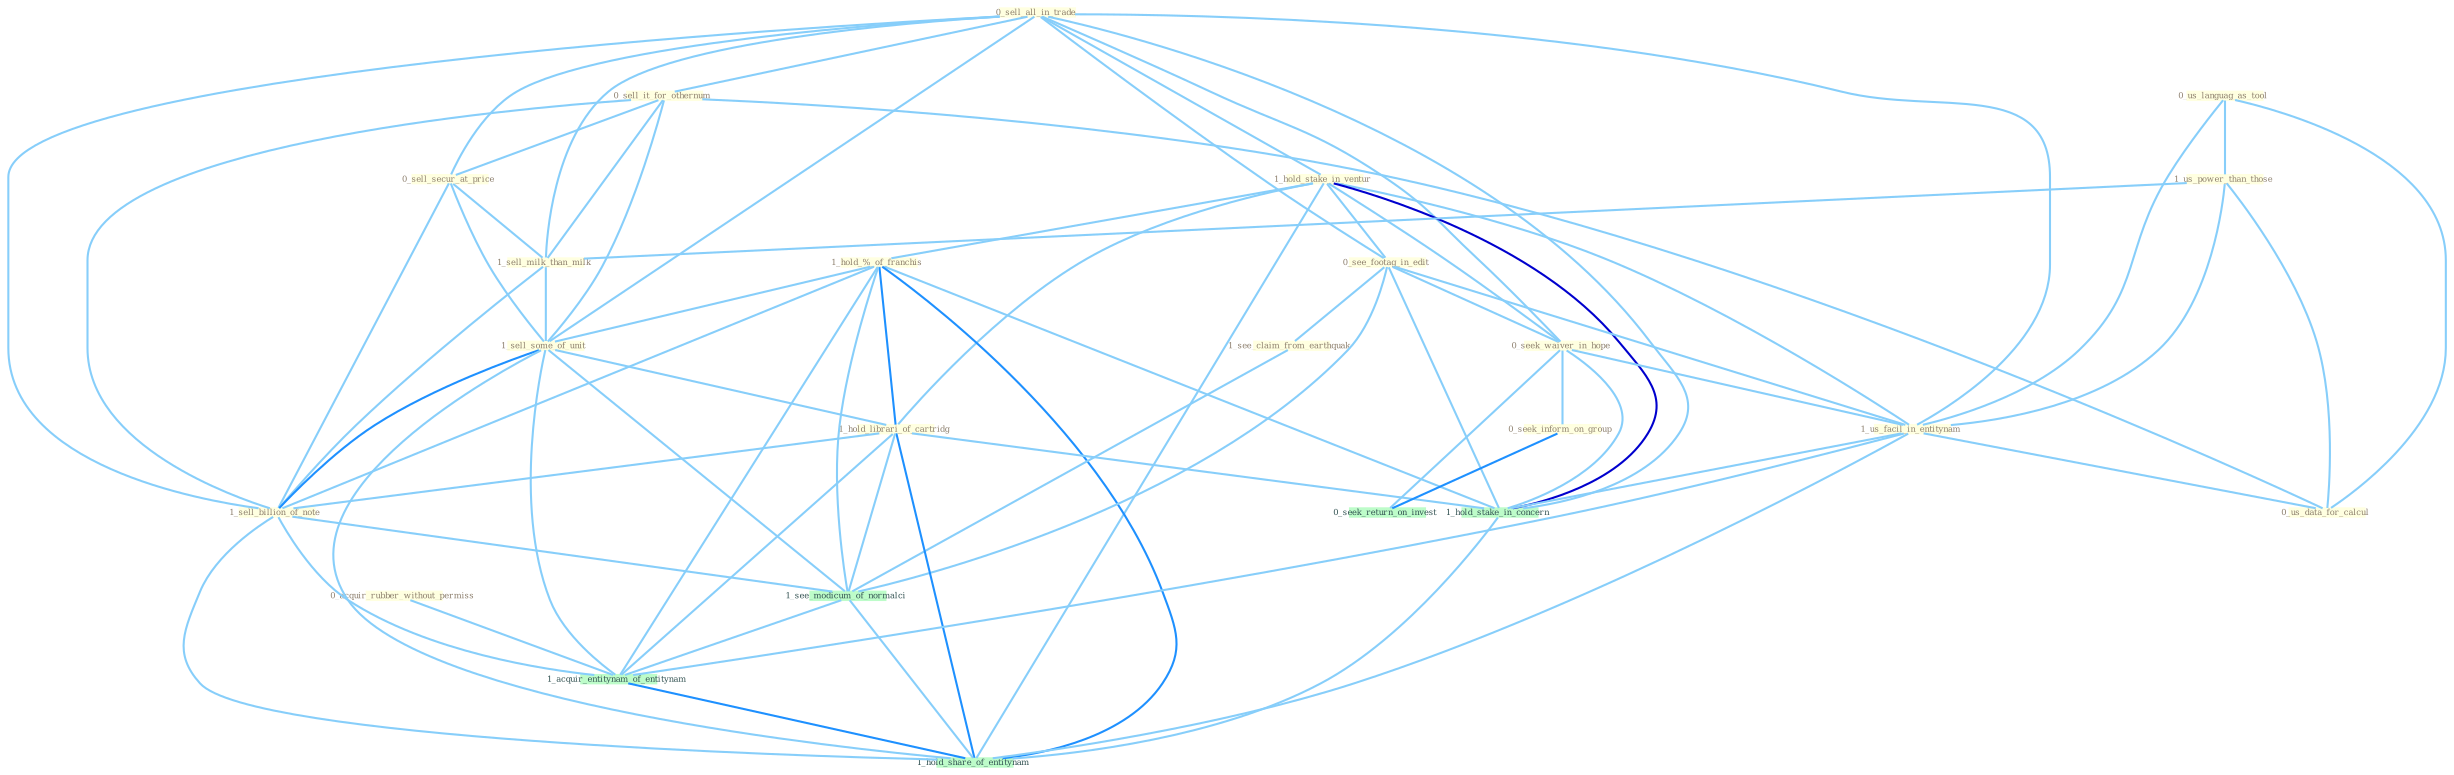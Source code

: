 Graph G{ 
    node
    [shape=polygon,style=filled,width=.5,height=.06,color="#BDFCC9",fixedsize=true,fontsize=4,
    fontcolor="#2f4f4f"];
    {node
    [color="#ffffe0", fontcolor="#8b7d6b"] "0_sell_all_in_trade " "1_hold_stake_in_ventur " "0_us_languag_as_tool " "1_hold_%_of_franchis " "0_see_footag_in_edit " "1_see_claim_from_earthquak " "0_acquir_rubber_without_permiss " "1_us_power_than_those " "0_sell_it_for_othernum " "0_sell_secur_at_price " "1_sell_milk_than_milk " "0_seek_waiver_in_hope " "1_sell_some_of_unit " "1_hold_librari_of_cartridg " "1_sell_billion_of_note " "1_us_facil_in_entitynam " "0_seek_inform_on_group " "0_us_data_for_calcul "}
{node [color="#fff0f5", fontcolor="#b22222"]}
edge [color="#B0E2FF"];

	"0_sell_all_in_trade " -- "1_hold_stake_in_ventur " [w="1", color="#87cefa" ];
	"0_sell_all_in_trade " -- "0_see_footag_in_edit " [w="1", color="#87cefa" ];
	"0_sell_all_in_trade " -- "0_sell_it_for_othernum " [w="1", color="#87cefa" ];
	"0_sell_all_in_trade " -- "0_sell_secur_at_price " [w="1", color="#87cefa" ];
	"0_sell_all_in_trade " -- "1_sell_milk_than_milk " [w="1", color="#87cefa" ];
	"0_sell_all_in_trade " -- "0_seek_waiver_in_hope " [w="1", color="#87cefa" ];
	"0_sell_all_in_trade " -- "1_sell_some_of_unit " [w="1", color="#87cefa" ];
	"0_sell_all_in_trade " -- "1_sell_billion_of_note " [w="1", color="#87cefa" ];
	"0_sell_all_in_trade " -- "1_us_facil_in_entitynam " [w="1", color="#87cefa" ];
	"0_sell_all_in_trade " -- "1_hold_stake_in_concern " [w="1", color="#87cefa" ];
	"1_hold_stake_in_ventur " -- "1_hold_%_of_franchis " [w="1", color="#87cefa" ];
	"1_hold_stake_in_ventur " -- "0_see_footag_in_edit " [w="1", color="#87cefa" ];
	"1_hold_stake_in_ventur " -- "0_seek_waiver_in_hope " [w="1", color="#87cefa" ];
	"1_hold_stake_in_ventur " -- "1_hold_librari_of_cartridg " [w="1", color="#87cefa" ];
	"1_hold_stake_in_ventur " -- "1_us_facil_in_entitynam " [w="1", color="#87cefa" ];
	"1_hold_stake_in_ventur " -- "1_hold_stake_in_concern " [w="3", color="#0000cd" , len=0.6];
	"1_hold_stake_in_ventur " -- "1_hold_share_of_entitynam " [w="1", color="#87cefa" ];
	"0_us_languag_as_tool " -- "1_us_power_than_those " [w="1", color="#87cefa" ];
	"0_us_languag_as_tool " -- "1_us_facil_in_entitynam " [w="1", color="#87cefa" ];
	"0_us_languag_as_tool " -- "0_us_data_for_calcul " [w="1", color="#87cefa" ];
	"1_hold_%_of_franchis " -- "1_sell_some_of_unit " [w="1", color="#87cefa" ];
	"1_hold_%_of_franchis " -- "1_hold_librari_of_cartridg " [w="2", color="#1e90ff" , len=0.8];
	"1_hold_%_of_franchis " -- "1_sell_billion_of_note " [w="1", color="#87cefa" ];
	"1_hold_%_of_franchis " -- "1_hold_stake_in_concern " [w="1", color="#87cefa" ];
	"1_hold_%_of_franchis " -- "1_see_modicum_of_normalci " [w="1", color="#87cefa" ];
	"1_hold_%_of_franchis " -- "1_acquir_entitynam_of_entitynam " [w="1", color="#87cefa" ];
	"1_hold_%_of_franchis " -- "1_hold_share_of_entitynam " [w="2", color="#1e90ff" , len=0.8];
	"0_see_footag_in_edit " -- "1_see_claim_from_earthquak " [w="1", color="#87cefa" ];
	"0_see_footag_in_edit " -- "0_seek_waiver_in_hope " [w="1", color="#87cefa" ];
	"0_see_footag_in_edit " -- "1_us_facil_in_entitynam " [w="1", color="#87cefa" ];
	"0_see_footag_in_edit " -- "1_hold_stake_in_concern " [w="1", color="#87cefa" ];
	"0_see_footag_in_edit " -- "1_see_modicum_of_normalci " [w="1", color="#87cefa" ];
	"1_see_claim_from_earthquak " -- "1_see_modicum_of_normalci " [w="1", color="#87cefa" ];
	"0_acquir_rubber_without_permiss " -- "1_acquir_entitynam_of_entitynam " [w="1", color="#87cefa" ];
	"1_us_power_than_those " -- "1_sell_milk_than_milk " [w="1", color="#87cefa" ];
	"1_us_power_than_those " -- "1_us_facil_in_entitynam " [w="1", color="#87cefa" ];
	"1_us_power_than_those " -- "0_us_data_for_calcul " [w="1", color="#87cefa" ];
	"0_sell_it_for_othernum " -- "0_sell_secur_at_price " [w="1", color="#87cefa" ];
	"0_sell_it_for_othernum " -- "1_sell_milk_than_milk " [w="1", color="#87cefa" ];
	"0_sell_it_for_othernum " -- "1_sell_some_of_unit " [w="1", color="#87cefa" ];
	"0_sell_it_for_othernum " -- "1_sell_billion_of_note " [w="1", color="#87cefa" ];
	"0_sell_it_for_othernum " -- "0_us_data_for_calcul " [w="1", color="#87cefa" ];
	"0_sell_secur_at_price " -- "1_sell_milk_than_milk " [w="1", color="#87cefa" ];
	"0_sell_secur_at_price " -- "1_sell_some_of_unit " [w="1", color="#87cefa" ];
	"0_sell_secur_at_price " -- "1_sell_billion_of_note " [w="1", color="#87cefa" ];
	"1_sell_milk_than_milk " -- "1_sell_some_of_unit " [w="1", color="#87cefa" ];
	"1_sell_milk_than_milk " -- "1_sell_billion_of_note " [w="1", color="#87cefa" ];
	"0_seek_waiver_in_hope " -- "1_us_facil_in_entitynam " [w="1", color="#87cefa" ];
	"0_seek_waiver_in_hope " -- "0_seek_inform_on_group " [w="1", color="#87cefa" ];
	"0_seek_waiver_in_hope " -- "1_hold_stake_in_concern " [w="1", color="#87cefa" ];
	"0_seek_waiver_in_hope " -- "0_seek_return_on_invest " [w="1", color="#87cefa" ];
	"1_sell_some_of_unit " -- "1_hold_librari_of_cartridg " [w="1", color="#87cefa" ];
	"1_sell_some_of_unit " -- "1_sell_billion_of_note " [w="2", color="#1e90ff" , len=0.8];
	"1_sell_some_of_unit " -- "1_see_modicum_of_normalci " [w="1", color="#87cefa" ];
	"1_sell_some_of_unit " -- "1_acquir_entitynam_of_entitynam " [w="1", color="#87cefa" ];
	"1_sell_some_of_unit " -- "1_hold_share_of_entitynam " [w="1", color="#87cefa" ];
	"1_hold_librari_of_cartridg " -- "1_sell_billion_of_note " [w="1", color="#87cefa" ];
	"1_hold_librari_of_cartridg " -- "1_hold_stake_in_concern " [w="1", color="#87cefa" ];
	"1_hold_librari_of_cartridg " -- "1_see_modicum_of_normalci " [w="1", color="#87cefa" ];
	"1_hold_librari_of_cartridg " -- "1_acquir_entitynam_of_entitynam " [w="1", color="#87cefa" ];
	"1_hold_librari_of_cartridg " -- "1_hold_share_of_entitynam " [w="2", color="#1e90ff" , len=0.8];
	"1_sell_billion_of_note " -- "1_see_modicum_of_normalci " [w="1", color="#87cefa" ];
	"1_sell_billion_of_note " -- "1_acquir_entitynam_of_entitynam " [w="1", color="#87cefa" ];
	"1_sell_billion_of_note " -- "1_hold_share_of_entitynam " [w="1", color="#87cefa" ];
	"1_us_facil_in_entitynam " -- "0_us_data_for_calcul " [w="1", color="#87cefa" ];
	"1_us_facil_in_entitynam " -- "1_hold_stake_in_concern " [w="1", color="#87cefa" ];
	"1_us_facil_in_entitynam " -- "1_acquir_entitynam_of_entitynam " [w="1", color="#87cefa" ];
	"1_us_facil_in_entitynam " -- "1_hold_share_of_entitynam " [w="1", color="#87cefa" ];
	"0_seek_inform_on_group " -- "0_seek_return_on_invest " [w="2", color="#1e90ff" , len=0.8];
	"1_hold_stake_in_concern " -- "1_hold_share_of_entitynam " [w="1", color="#87cefa" ];
	"1_see_modicum_of_normalci " -- "1_acquir_entitynam_of_entitynam " [w="1", color="#87cefa" ];
	"1_see_modicum_of_normalci " -- "1_hold_share_of_entitynam " [w="1", color="#87cefa" ];
	"1_acquir_entitynam_of_entitynam " -- "1_hold_share_of_entitynam " [w="2", color="#1e90ff" , len=0.8];
}